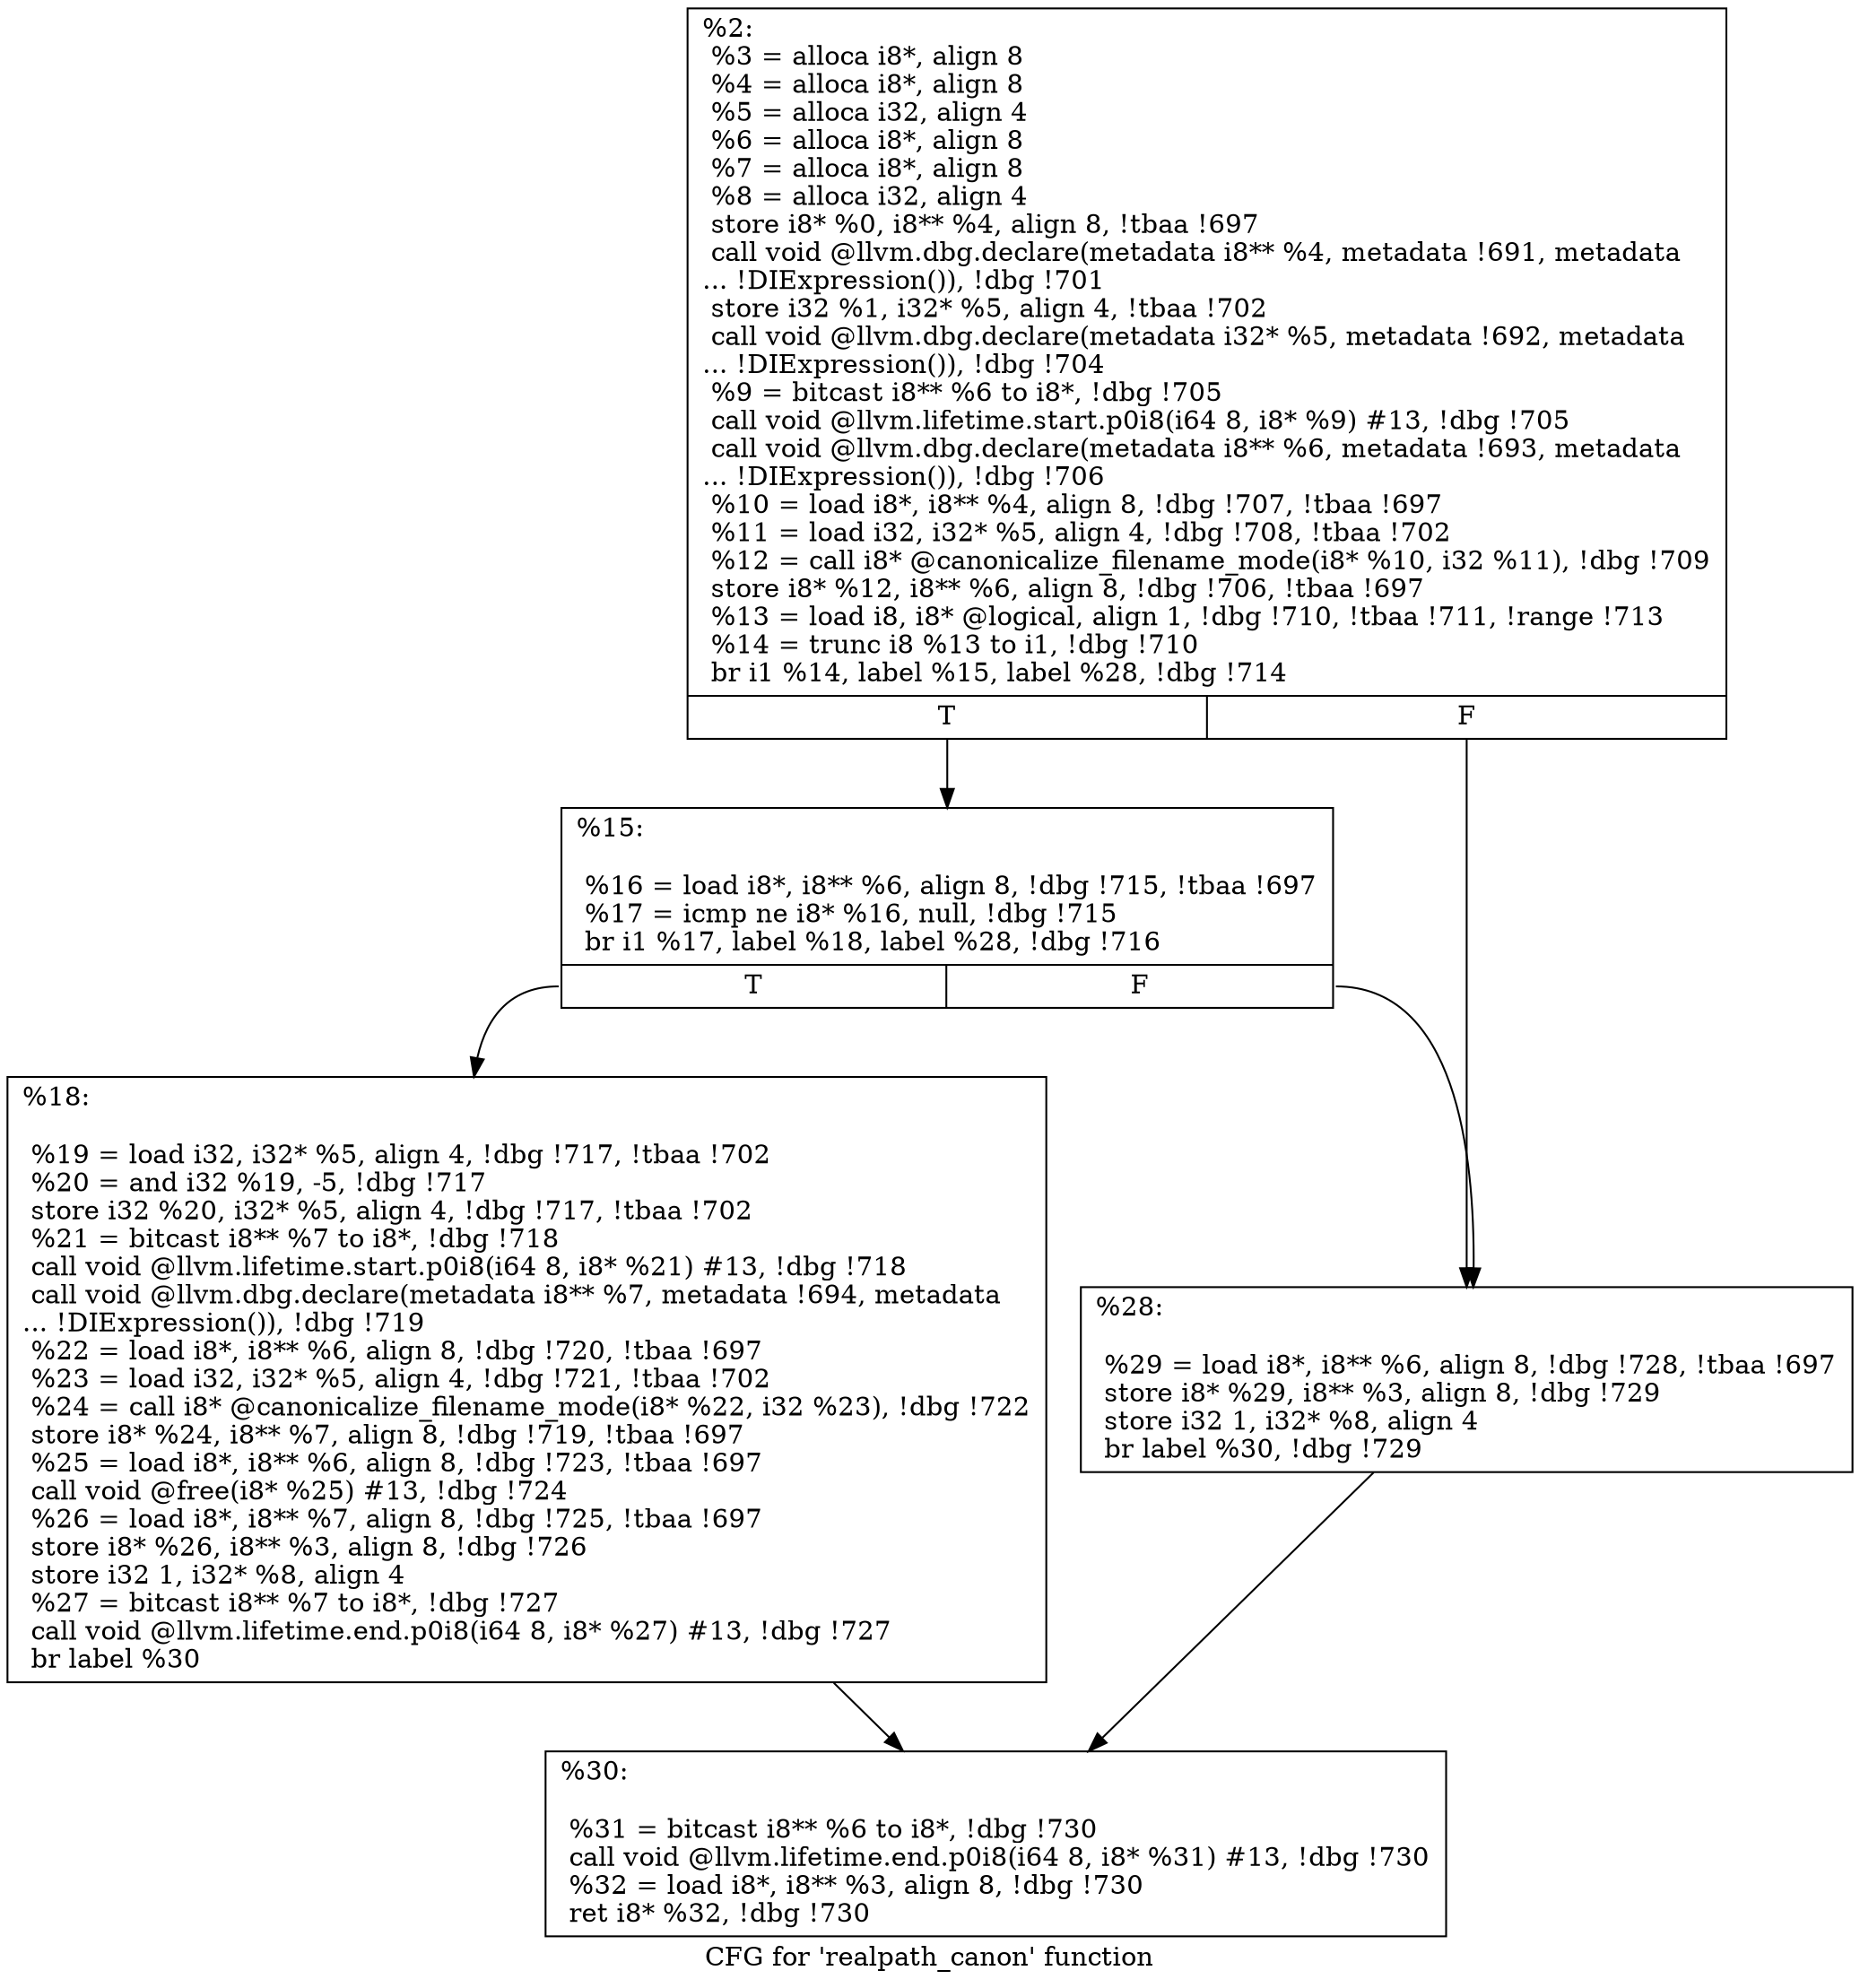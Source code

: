 digraph "CFG for 'realpath_canon' function" {
	label="CFG for 'realpath_canon' function";

	Node0x2443da0 [shape=record,label="{%2:\l  %3 = alloca i8*, align 8\l  %4 = alloca i8*, align 8\l  %5 = alloca i32, align 4\l  %6 = alloca i8*, align 8\l  %7 = alloca i8*, align 8\l  %8 = alloca i32, align 4\l  store i8* %0, i8** %4, align 8, !tbaa !697\l  call void @llvm.dbg.declare(metadata i8** %4, metadata !691, metadata\l... !DIExpression()), !dbg !701\l  store i32 %1, i32* %5, align 4, !tbaa !702\l  call void @llvm.dbg.declare(metadata i32* %5, metadata !692, metadata\l... !DIExpression()), !dbg !704\l  %9 = bitcast i8** %6 to i8*, !dbg !705\l  call void @llvm.lifetime.start.p0i8(i64 8, i8* %9) #13, !dbg !705\l  call void @llvm.dbg.declare(metadata i8** %6, metadata !693, metadata\l... !DIExpression()), !dbg !706\l  %10 = load i8*, i8** %4, align 8, !dbg !707, !tbaa !697\l  %11 = load i32, i32* %5, align 4, !dbg !708, !tbaa !702\l  %12 = call i8* @canonicalize_filename_mode(i8* %10, i32 %11), !dbg !709\l  store i8* %12, i8** %6, align 8, !dbg !706, !tbaa !697\l  %13 = load i8, i8* @logical, align 1, !dbg !710, !tbaa !711, !range !713\l  %14 = trunc i8 %13 to i1, !dbg !710\l  br i1 %14, label %15, label %28, !dbg !714\l|{<s0>T|<s1>F}}"];
	Node0x2443da0:s0 -> Node0x24302a0;
	Node0x2443da0:s1 -> Node0x2430340;
	Node0x24302a0 [shape=record,label="{%15:\l\l  %16 = load i8*, i8** %6, align 8, !dbg !715, !tbaa !697\l  %17 = icmp ne i8* %16, null, !dbg !715\l  br i1 %17, label %18, label %28, !dbg !716\l|{<s0>T|<s1>F}}"];
	Node0x24302a0:s0 -> Node0x24302f0;
	Node0x24302a0:s1 -> Node0x2430340;
	Node0x24302f0 [shape=record,label="{%18:\l\l  %19 = load i32, i32* %5, align 4, !dbg !717, !tbaa !702\l  %20 = and i32 %19, -5, !dbg !717\l  store i32 %20, i32* %5, align 4, !dbg !717, !tbaa !702\l  %21 = bitcast i8** %7 to i8*, !dbg !718\l  call void @llvm.lifetime.start.p0i8(i64 8, i8* %21) #13, !dbg !718\l  call void @llvm.dbg.declare(metadata i8** %7, metadata !694, metadata\l... !DIExpression()), !dbg !719\l  %22 = load i8*, i8** %6, align 8, !dbg !720, !tbaa !697\l  %23 = load i32, i32* %5, align 4, !dbg !721, !tbaa !702\l  %24 = call i8* @canonicalize_filename_mode(i8* %22, i32 %23), !dbg !722\l  store i8* %24, i8** %7, align 8, !dbg !719, !tbaa !697\l  %25 = load i8*, i8** %6, align 8, !dbg !723, !tbaa !697\l  call void @free(i8* %25) #13, !dbg !724\l  %26 = load i8*, i8** %7, align 8, !dbg !725, !tbaa !697\l  store i8* %26, i8** %3, align 8, !dbg !726\l  store i32 1, i32* %8, align 4\l  %27 = bitcast i8** %7 to i8*, !dbg !727\l  call void @llvm.lifetime.end.p0i8(i64 8, i8* %27) #13, !dbg !727\l  br label %30\l}"];
	Node0x24302f0 -> Node0x2430390;
	Node0x2430340 [shape=record,label="{%28:\l\l  %29 = load i8*, i8** %6, align 8, !dbg !728, !tbaa !697\l  store i8* %29, i8** %3, align 8, !dbg !729\l  store i32 1, i32* %8, align 4\l  br label %30, !dbg !729\l}"];
	Node0x2430340 -> Node0x2430390;
	Node0x2430390 [shape=record,label="{%30:\l\l  %31 = bitcast i8** %6 to i8*, !dbg !730\l  call void @llvm.lifetime.end.p0i8(i64 8, i8* %31) #13, !dbg !730\l  %32 = load i8*, i8** %3, align 8, !dbg !730\l  ret i8* %32, !dbg !730\l}"];
}
